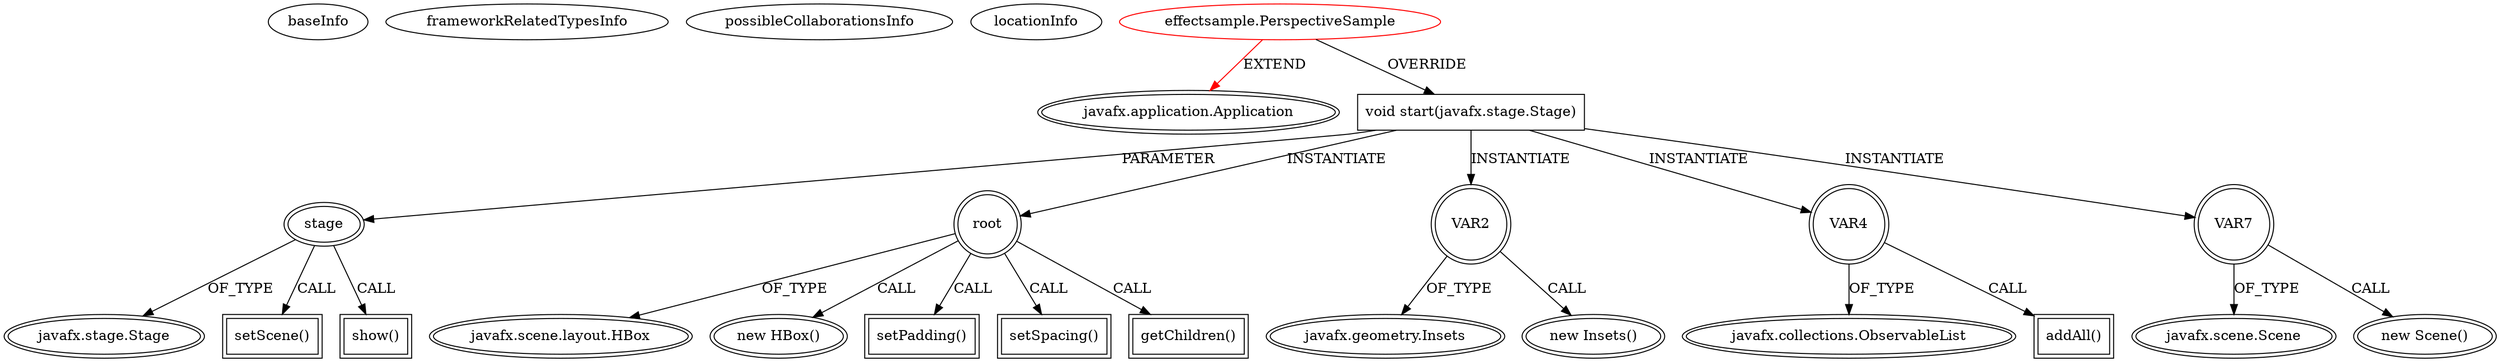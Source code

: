 digraph {
baseInfo[graphId=4561,category="extension_graph",isAnonymous=false,possibleRelation=false]
frameworkRelatedTypesInfo[0="javafx.application.Application"]
possibleCollaborationsInfo[]
locationInfo[projectName="tomoTaka01-EffectSample",filePath="/tomoTaka01-EffectSample/EffectSample-master/src/effectsample/PerspectiveSample.java",contextSignature="PerspectiveSample",graphId="4561"]
0[label="effectsample.PerspectiveSample",vertexType="ROOT_CLIENT_CLASS_DECLARATION",isFrameworkType=false,color=red]
1[label="javafx.application.Application",vertexType="FRAMEWORK_CLASS_TYPE",isFrameworkType=true,peripheries=2]
2[label="void start(javafx.stage.Stage)",vertexType="OVERRIDING_METHOD_DECLARATION",isFrameworkType=false,shape=box]
3[label="stage",vertexType="PARAMETER_DECLARATION",isFrameworkType=true,peripheries=2]
4[label="javafx.stage.Stage",vertexType="FRAMEWORK_CLASS_TYPE",isFrameworkType=true,peripheries=2]
6[label="root",vertexType="VARIABLE_EXPRESION",isFrameworkType=true,peripheries=2,shape=circle]
7[label="javafx.scene.layout.HBox",vertexType="FRAMEWORK_CLASS_TYPE",isFrameworkType=true,peripheries=2]
5[label="new HBox()",vertexType="CONSTRUCTOR_CALL",isFrameworkType=true,peripheries=2]
9[label="setPadding()",vertexType="INSIDE_CALL",isFrameworkType=true,peripheries=2,shape=box]
11[label="VAR2",vertexType="VARIABLE_EXPRESION",isFrameworkType=true,peripheries=2,shape=circle]
12[label="javafx.geometry.Insets",vertexType="FRAMEWORK_CLASS_TYPE",isFrameworkType=true,peripheries=2]
10[label="new Insets()",vertexType="CONSTRUCTOR_CALL",isFrameworkType=true,peripheries=2]
14[label="setSpacing()",vertexType="INSIDE_CALL",isFrameworkType=true,peripheries=2,shape=box]
15[label="VAR4",vertexType="VARIABLE_EXPRESION",isFrameworkType=true,peripheries=2,shape=circle]
17[label="javafx.collections.ObservableList",vertexType="FRAMEWORK_INTERFACE_TYPE",isFrameworkType=true,peripheries=2]
16[label="addAll()",vertexType="INSIDE_CALL",isFrameworkType=true,peripheries=2,shape=box]
19[label="getChildren()",vertexType="INSIDE_CALL",isFrameworkType=true,peripheries=2,shape=box]
21[label="setScene()",vertexType="INSIDE_CALL",isFrameworkType=true,peripheries=2,shape=box]
23[label="VAR7",vertexType="VARIABLE_EXPRESION",isFrameworkType=true,peripheries=2,shape=circle]
24[label="javafx.scene.Scene",vertexType="FRAMEWORK_CLASS_TYPE",isFrameworkType=true,peripheries=2]
22[label="new Scene()",vertexType="CONSTRUCTOR_CALL",isFrameworkType=true,peripheries=2]
26[label="show()",vertexType="INSIDE_CALL",isFrameworkType=true,peripheries=2,shape=box]
0->1[label="EXTEND",color=red]
0->2[label="OVERRIDE"]
3->4[label="OF_TYPE"]
2->3[label="PARAMETER"]
2->6[label="INSTANTIATE"]
6->7[label="OF_TYPE"]
6->5[label="CALL"]
6->9[label="CALL"]
2->11[label="INSTANTIATE"]
11->12[label="OF_TYPE"]
11->10[label="CALL"]
6->14[label="CALL"]
2->15[label="INSTANTIATE"]
15->17[label="OF_TYPE"]
15->16[label="CALL"]
6->19[label="CALL"]
3->21[label="CALL"]
2->23[label="INSTANTIATE"]
23->24[label="OF_TYPE"]
23->22[label="CALL"]
3->26[label="CALL"]
}
